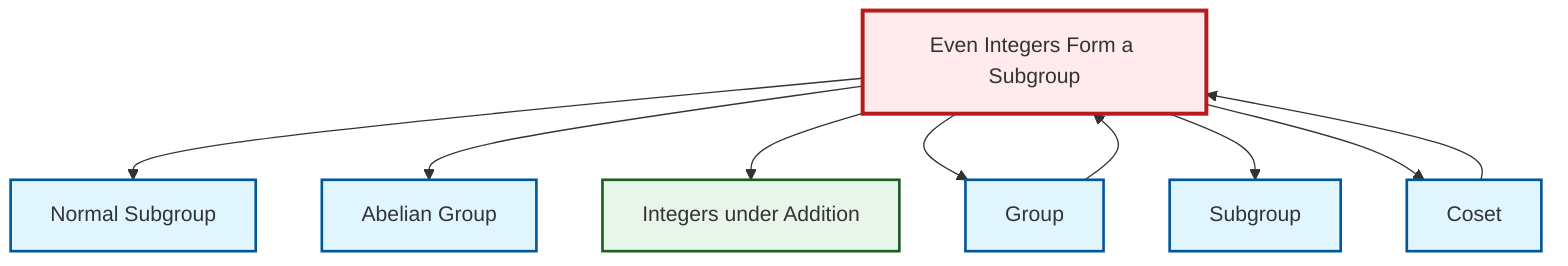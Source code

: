 graph TD
    classDef definition fill:#e1f5fe,stroke:#01579b,stroke-width:2px
    classDef theorem fill:#f3e5f5,stroke:#4a148c,stroke-width:2px
    classDef axiom fill:#fff3e0,stroke:#e65100,stroke-width:2px
    classDef example fill:#e8f5e9,stroke:#1b5e20,stroke-width:2px
    classDef current fill:#ffebee,stroke:#b71c1c,stroke-width:3px
    def-normal-subgroup["Normal Subgroup"]:::definition
    ex-integers-addition["Integers under Addition"]:::example
    ex-even-integers-subgroup["Even Integers Form a Subgroup"]:::example
    def-group["Group"]:::definition
    def-abelian-group["Abelian Group"]:::definition
    def-coset["Coset"]:::definition
    def-subgroup["Subgroup"]:::definition
    ex-even-integers-subgroup --> def-normal-subgroup
    ex-even-integers-subgroup --> def-abelian-group
    ex-even-integers-subgroup --> ex-integers-addition
    def-coset --> ex-even-integers-subgroup
    def-group --> ex-even-integers-subgroup
    ex-even-integers-subgroup --> def-group
    ex-even-integers-subgroup --> def-subgroup
    ex-even-integers-subgroup --> def-coset
    class ex-even-integers-subgroup current